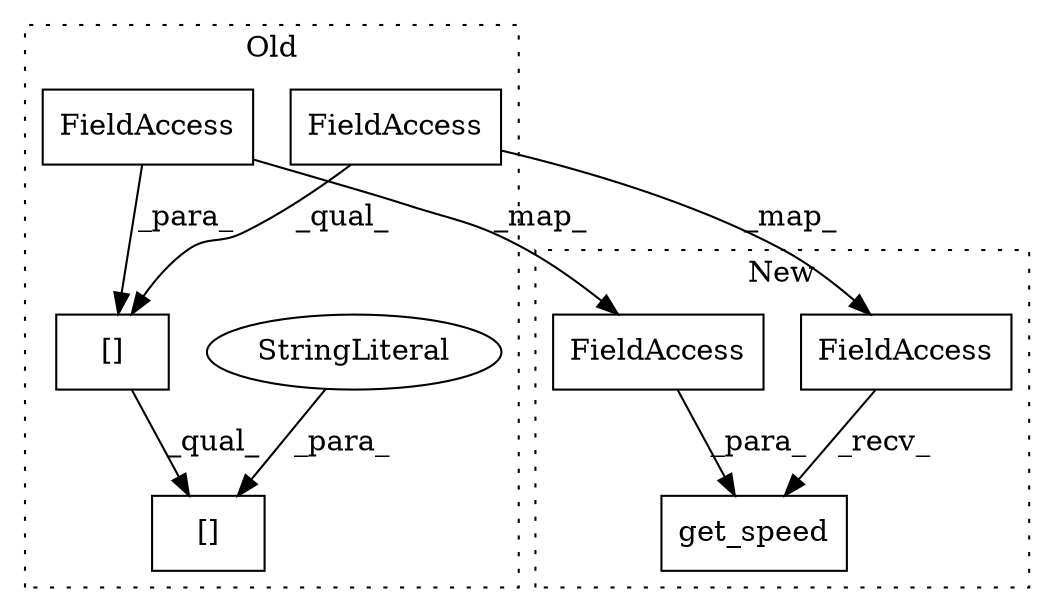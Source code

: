 digraph G {
subgraph cluster0 {
1 [label="[]" a="2" s="2019,2052" l="26,1" shape="box"];
3 [label="StringLiteral" a="45" s="2045" l="7" shape="ellipse"];
4 [label="[]" a="2" s="2019,2043" l="13,1" shape="box"];
6 [label="FieldAccess" a="22" s="2032" l="11" shape="box"];
8 [label="FieldAccess" a="22" s="2019" l="12" shape="box"];
label = "Old";
style="dotted";
}
subgraph cluster1 {
2 [label="get_speed" a="32" s="2051,2072" l="10,1" shape="box"];
5 [label="FieldAccess" a="22" s="2061" l="11" shape="box"];
7 [label="FieldAccess" a="22" s="2038" l="12" shape="box"];
label = "New";
style="dotted";
}
3 -> 1 [label="_para_"];
4 -> 1 [label="_qual_"];
5 -> 2 [label="_para_"];
6 -> 4 [label="_para_"];
6 -> 5 [label="_map_"];
7 -> 2 [label="_recv_"];
8 -> 4 [label="_qual_"];
8 -> 7 [label="_map_"];
}